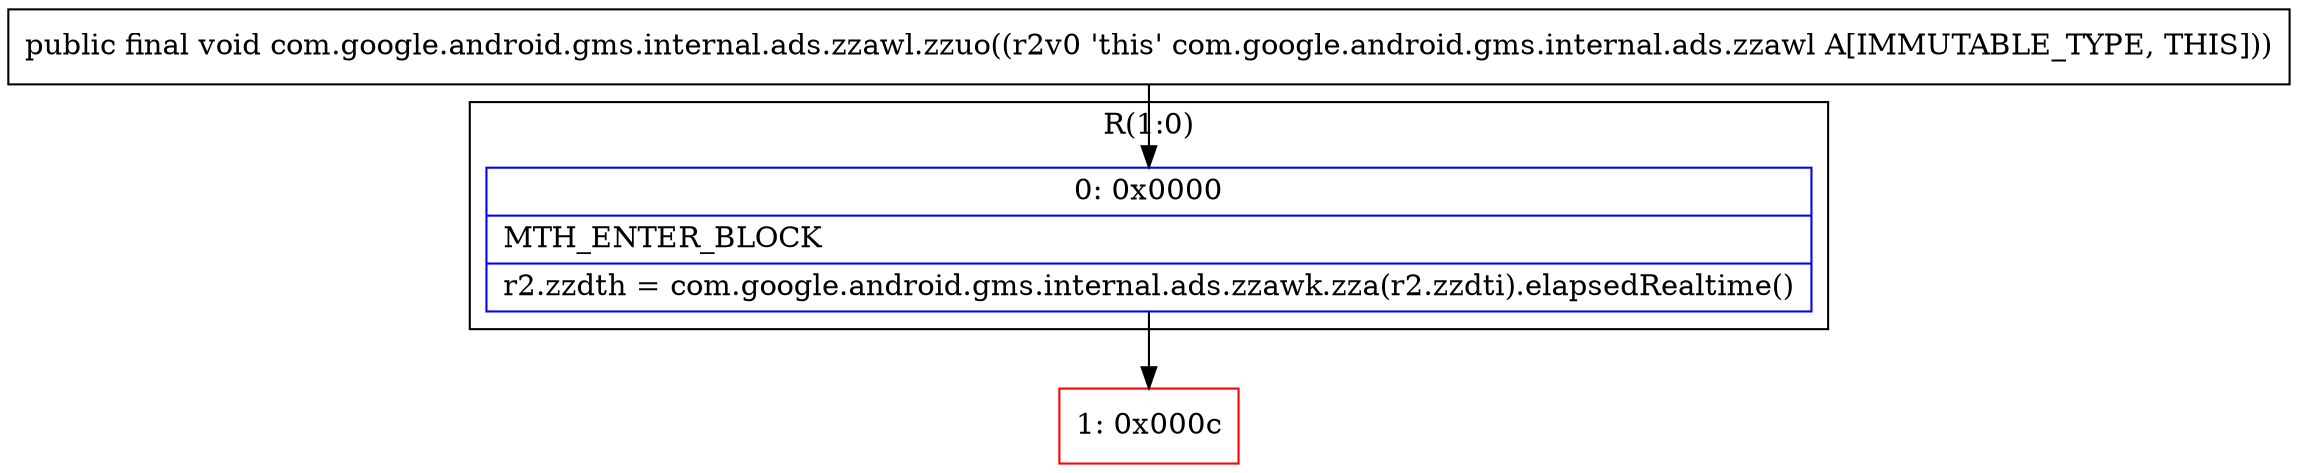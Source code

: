 digraph "CFG forcom.google.android.gms.internal.ads.zzawl.zzuo()V" {
subgraph cluster_Region_1651266073 {
label = "R(1:0)";
node [shape=record,color=blue];
Node_0 [shape=record,label="{0\:\ 0x0000|MTH_ENTER_BLOCK\l|r2.zzdth = com.google.android.gms.internal.ads.zzawk.zza(r2.zzdti).elapsedRealtime()\l}"];
}
Node_1 [shape=record,color=red,label="{1\:\ 0x000c}"];
MethodNode[shape=record,label="{public final void com.google.android.gms.internal.ads.zzawl.zzuo((r2v0 'this' com.google.android.gms.internal.ads.zzawl A[IMMUTABLE_TYPE, THIS])) }"];
MethodNode -> Node_0;
Node_0 -> Node_1;
}

